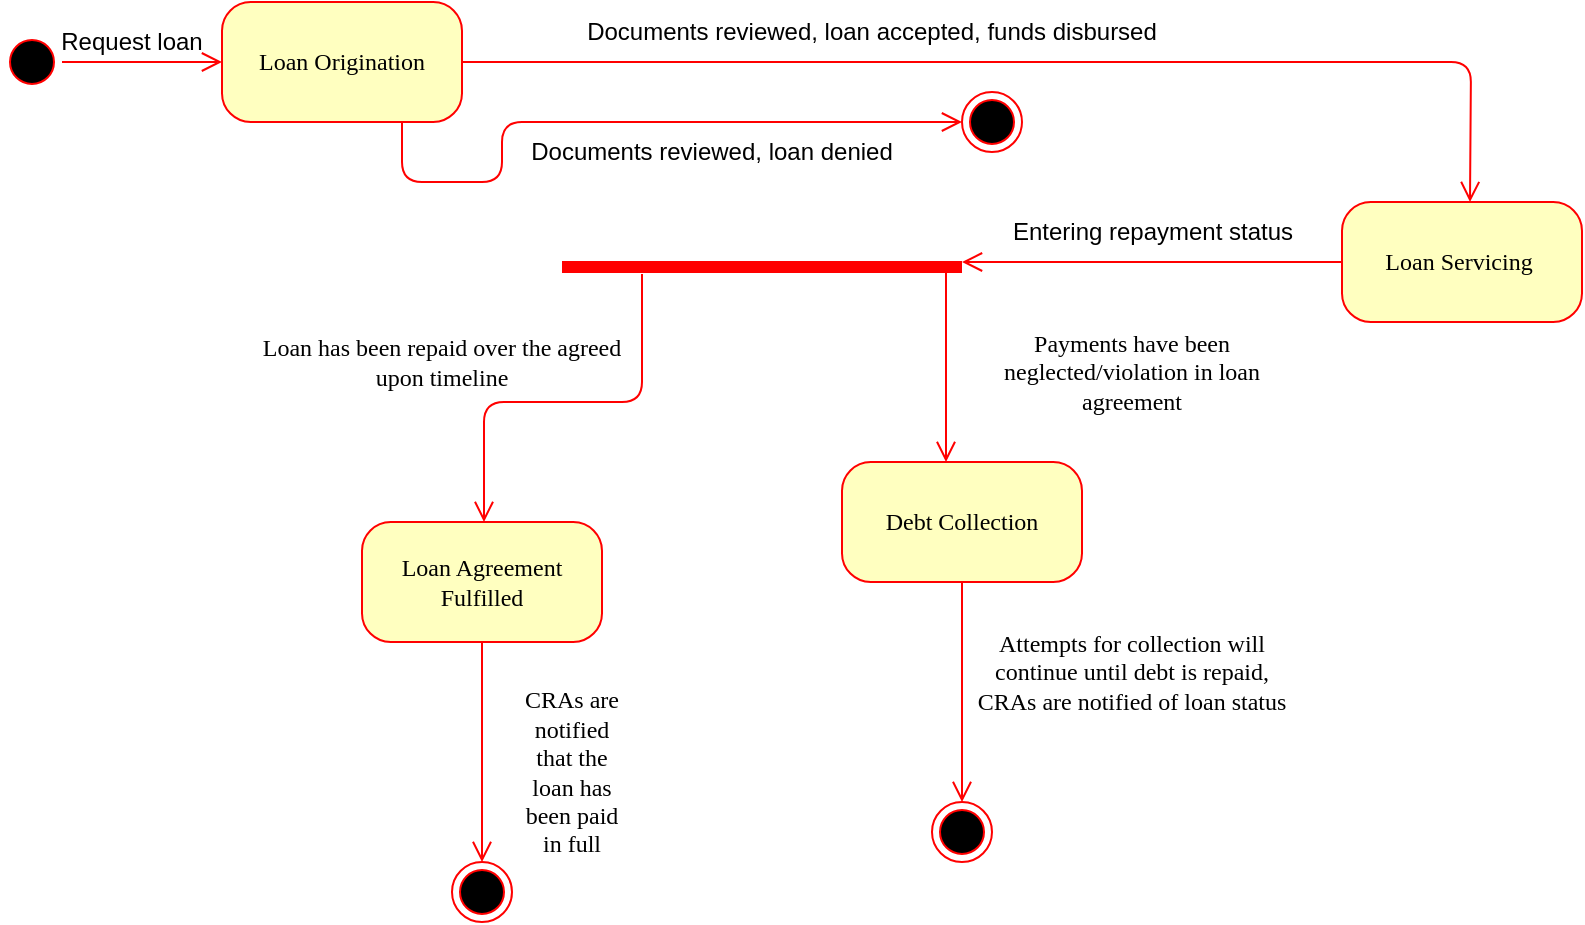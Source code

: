 <mxfile version="22.1.17" type="github">
  <diagram name="Page-1" id="58cdce13-f638-feb5-8d6f-7d28b1aa9fa0">
    <mxGraphModel dx="896" dy="746" grid="1" gridSize="10" guides="1" tooltips="1" connect="1" arrows="1" fold="1" page="1" pageScale="1" pageWidth="1100" pageHeight="850" background="none" math="0" shadow="0">
      <root>
        <mxCell id="0" />
        <mxCell id="1" parent="0" />
        <mxCell id="382b91b5511bd0f7-1" value="" style="ellipse;html=1;shape=startState;fillColor=#000000;strokeColor=#ff0000;rounded=1;shadow=0;comic=0;labelBackgroundColor=none;fontFamily=Verdana;fontSize=12;fontColor=#000000;align=center;direction=south;" parent="1" vertex="1">
          <mxGeometry x="130" y="135" width="30" height="30" as="geometry" />
        </mxCell>
        <mxCell id="382b91b5511bd0f7-5" value="Loan Servicing&amp;nbsp;" style="rounded=1;whiteSpace=wrap;html=1;arcSize=24;fillColor=#ffffc0;strokeColor=#ff0000;shadow=0;comic=0;labelBackgroundColor=none;fontFamily=Verdana;fontSize=12;fontColor=#000000;align=center;" parent="1" vertex="1">
          <mxGeometry x="800" y="220" width="120" height="60" as="geometry" />
        </mxCell>
        <mxCell id="382b91b5511bd0f7-6" value="Loan Origination" style="rounded=1;whiteSpace=wrap;html=1;arcSize=24;fillColor=#ffffc0;strokeColor=#ff0000;shadow=0;comic=0;labelBackgroundColor=none;fontFamily=Verdana;fontSize=12;fontColor=#000000;align=center;" parent="1" vertex="1">
          <mxGeometry x="240" y="120" width="120" height="60" as="geometry" />
        </mxCell>
        <mxCell id="3cde6dad864a17aa-4" style="edgeStyle=orthogonalEdgeStyle;html=1;labelBackgroundColor=none;endArrow=open;endSize=8;strokeColor=#ff0000;fontFamily=Verdana;fontSize=12;align=left;exitX=1;exitY=0.5;exitDx=0;exitDy=0;" parent="1" source="382b91b5511bd0f7-6" edge="1">
          <mxGeometry relative="1" as="geometry">
            <mxPoint x="890" y="260" as="sourcePoint" />
            <mxPoint x="864" y="220" as="targetPoint" />
          </mxGeometry>
        </mxCell>
        <mxCell id="2a3bc250acf0617d-9" style="edgeStyle=orthogonalEdgeStyle;html=1;labelBackgroundColor=none;endArrow=open;endSize=8;strokeColor=#ff0000;fontFamily=Verdana;fontSize=12;align=left;" parent="1" source="382b91b5511bd0f7-1" target="382b91b5511bd0f7-6" edge="1">
          <mxGeometry relative="1" as="geometry" />
        </mxCell>
        <mxCell id="2a3bc250acf0617d-10" style="edgeStyle=orthogonalEdgeStyle;html=1;labelBackgroundColor=none;endArrow=open;endSize=8;strokeColor=#ff0000;fontFamily=Verdana;fontSize=12;align=left;entryX=0;entryY=0.5;entryDx=0;entryDy=0;" parent="1" source="382b91b5511bd0f7-6" target="6rjn2MY__xC60Us_htXu-5" edge="1">
          <mxGeometry relative="1" as="geometry">
            <Array as="points">
              <mxPoint x="330" y="210" />
              <mxPoint x="380" y="210" />
              <mxPoint x="380" y="180" />
            </Array>
            <mxPoint x="480" y="180" as="targetPoint" />
          </mxGeometry>
        </mxCell>
        <mxCell id="6rjn2MY__xC60Us_htXu-1" value="Request loan" style="text;strokeColor=none;align=center;fillColor=none;html=1;verticalAlign=middle;whiteSpace=wrap;rounded=0;" vertex="1" parent="1">
          <mxGeometry x="150" y="120" width="90" height="40" as="geometry" />
        </mxCell>
        <mxCell id="6rjn2MY__xC60Us_htXu-3" value="Documents reviewed, loan accepted, funds disbursed" style="text;strokeColor=none;align=center;fillColor=none;html=1;verticalAlign=middle;whiteSpace=wrap;rounded=0;" vertex="1" parent="1">
          <mxGeometry x="400" y="120" width="330" height="30" as="geometry" />
        </mxCell>
        <mxCell id="6rjn2MY__xC60Us_htXu-4" value="Documents reviewed, loan denied" style="text;strokeColor=none;align=center;fillColor=none;html=1;verticalAlign=middle;whiteSpace=wrap;rounded=0;" vertex="1" parent="1">
          <mxGeometry x="320" y="180" width="330" height="30" as="geometry" />
        </mxCell>
        <mxCell id="6rjn2MY__xC60Us_htXu-5" value="" style="ellipse;html=1;shape=endState;fillColor=#000000;strokeColor=#ff0000;" vertex="1" parent="1">
          <mxGeometry x="610" y="165" width="30" height="30" as="geometry" />
        </mxCell>
        <mxCell id="6rjn2MY__xC60Us_htXu-23" value="" style="edgeStyle=orthogonalEdgeStyle;shape=connector;rounded=1;orthogonalLoop=1;jettySize=auto;html=1;labelBackgroundColor=none;strokeColor=#ff0000;align=left;verticalAlign=middle;fontFamily=Verdana;fontSize=12;fontColor=default;endArrow=open;endSize=8;exitX=0.2;exitY=0.733;exitDx=0;exitDy=0;exitPerimeter=0;" edge="1" parent="1" source="6rjn2MY__xC60Us_htXu-7" target="6rjn2MY__xC60Us_htXu-37">
          <mxGeometry relative="1" as="geometry">
            <mxPoint x="370" y="380" as="targetPoint" />
            <Array as="points">
              <mxPoint x="450" y="320" />
              <mxPoint x="371" y="320" />
            </Array>
          </mxGeometry>
        </mxCell>
        <mxCell id="6rjn2MY__xC60Us_htXu-7" value="" style="shape=line;html=1;strokeWidth=6;strokeColor=#ff0000;" vertex="1" parent="1">
          <mxGeometry x="410" y="245" width="200" height="15" as="geometry" />
        </mxCell>
        <mxCell id="6rjn2MY__xC60Us_htXu-16" value="" style="edgeStyle=orthogonalEdgeStyle;html=1;labelBackgroundColor=none;endArrow=open;endSize=8;strokeColor=#ff0000;fontFamily=Verdana;fontSize=12;align=left;exitX=0;exitY=0.5;exitDx=0;exitDy=0;" edge="1" parent="1" source="382b91b5511bd0f7-5" target="6rjn2MY__xC60Us_htXu-7">
          <mxGeometry width="50" height="50" relative="1" as="geometry">
            <mxPoint x="970" y="320" as="sourcePoint" />
            <mxPoint x="650" y="280" as="targetPoint" />
            <Array as="points">
              <mxPoint x="720" y="250" />
              <mxPoint x="720" y="250" />
            </Array>
          </mxGeometry>
        </mxCell>
        <mxCell id="6rjn2MY__xC60Us_htXu-17" value="Entering repayment status" style="text;html=1;align=center;verticalAlign=middle;resizable=0;points=[];autosize=1;strokeColor=none;fillColor=none;" vertex="1" parent="1">
          <mxGeometry x="625" y="220" width="160" height="30" as="geometry" />
        </mxCell>
        <mxCell id="6rjn2MY__xC60Us_htXu-18" value="" style="edgeStyle=orthogonalEdgeStyle;html=1;labelBackgroundColor=none;endArrow=open;endSize=8;strokeColor=#ff0000;fontFamily=Verdana;fontSize=12;align=left;exitX=0.96;exitY=0.467;exitDx=0;exitDy=0;exitPerimeter=0;" edge="1" parent="1" source="6rjn2MY__xC60Us_htXu-7">
          <mxGeometry width="50" height="50" relative="1" as="geometry">
            <mxPoint x="560" y="260" as="sourcePoint" />
            <mxPoint x="602" y="350" as="targetPoint" />
            <Array as="points" />
          </mxGeometry>
        </mxCell>
        <mxCell id="6rjn2MY__xC60Us_htXu-20" value="Loan has been repaid over the agreed upon timeline" style="text;strokeColor=none;align=center;fillColor=none;html=1;verticalAlign=middle;whiteSpace=wrap;rounded=0;fontSize=12;fontFamily=Verdana;fontColor=default;" vertex="1" parent="1">
          <mxGeometry x="250" y="280" width="200" height="40" as="geometry" />
        </mxCell>
        <mxCell id="6rjn2MY__xC60Us_htXu-22" value="Payments have been neglected/violation in loan agreement" style="text;strokeColor=none;align=center;fillColor=none;html=1;verticalAlign=middle;whiteSpace=wrap;rounded=0;fontSize=12;fontFamily=Verdana;fontColor=default;" vertex="1" parent="1">
          <mxGeometry x="610" y="290" width="170" height="30" as="geometry" />
        </mxCell>
        <mxCell id="6rjn2MY__xC60Us_htXu-33" value="" style="edgeStyle=orthogonalEdgeStyle;shape=connector;rounded=1;orthogonalLoop=1;jettySize=auto;html=1;labelBackgroundColor=none;strokeColor=#ff0000;align=left;verticalAlign=middle;fontFamily=Verdana;fontSize=12;fontColor=default;endArrow=open;endSize=8;" edge="1" parent="1" source="6rjn2MY__xC60Us_htXu-26">
          <mxGeometry relative="1" as="geometry">
            <mxPoint x="610" y="520" as="targetPoint" />
          </mxGeometry>
        </mxCell>
        <mxCell id="6rjn2MY__xC60Us_htXu-26" value="Debt Collection" style="rounded=1;whiteSpace=wrap;html=1;arcSize=24;fillColor=#ffffc0;strokeColor=#ff0000;shadow=0;comic=0;labelBackgroundColor=none;fontFamily=Verdana;fontSize=12;fontColor=#000000;align=center;" vertex="1" parent="1">
          <mxGeometry x="550" y="350" width="120" height="60" as="geometry" />
        </mxCell>
        <mxCell id="6rjn2MY__xC60Us_htXu-31" value="" style="ellipse;html=1;shape=endState;fillColor=#000000;strokeColor=#ff0000;fontFamily=Verdana;fontSize=12;fontColor=default;" vertex="1" parent="1">
          <mxGeometry x="595" y="520" width="30" height="30" as="geometry" />
        </mxCell>
        <mxCell id="6rjn2MY__xC60Us_htXu-34" value="Attempts for collection will continue until debt is repaid, CRAs are notified of loan status" style="text;strokeColor=none;align=center;fillColor=none;html=1;verticalAlign=middle;whiteSpace=wrap;rounded=0;fontSize=12;fontFamily=Verdana;fontColor=default;" vertex="1" parent="1">
          <mxGeometry x="615" y="440" width="160" height="30" as="geometry" />
        </mxCell>
        <mxCell id="6rjn2MY__xC60Us_htXu-40" value="" style="edgeStyle=orthogonalEdgeStyle;shape=connector;rounded=1;orthogonalLoop=1;jettySize=auto;html=1;labelBackgroundColor=none;strokeColor=#ff0000;align=left;verticalAlign=middle;fontFamily=Verdana;fontSize=12;fontColor=default;endArrow=open;endSize=8;" edge="1" parent="1" source="6rjn2MY__xC60Us_htXu-37">
          <mxGeometry relative="1" as="geometry">
            <mxPoint x="370" y="550" as="targetPoint" />
          </mxGeometry>
        </mxCell>
        <mxCell id="6rjn2MY__xC60Us_htXu-37" value="Loan Agreement Fulfilled" style="rounded=1;whiteSpace=wrap;html=1;arcSize=24;fillColor=#ffffc0;strokeColor=#ff0000;shadow=0;comic=0;labelBackgroundColor=none;fontFamily=Verdana;fontSize=12;fontColor=#000000;align=center;" vertex="1" parent="1">
          <mxGeometry x="310" y="380" width="120" height="60" as="geometry" />
        </mxCell>
        <mxCell id="6rjn2MY__xC60Us_htXu-41" value="" style="ellipse;html=1;shape=endState;fillColor=#000000;strokeColor=#ff0000;fontFamily=Verdana;fontSize=12;fontColor=default;" vertex="1" parent="1">
          <mxGeometry x="355" y="550" width="30" height="30" as="geometry" />
        </mxCell>
        <mxCell id="6rjn2MY__xC60Us_htXu-43" value="CRAs are notified that the loan has been paid in full" style="text;strokeColor=none;align=center;fillColor=none;html=1;verticalAlign=middle;whiteSpace=wrap;rounded=0;fontSize=12;fontFamily=Verdana;fontColor=default;" vertex="1" parent="1">
          <mxGeometry x="385" y="490" width="60" height="30" as="geometry" />
        </mxCell>
      </root>
    </mxGraphModel>
  </diagram>
</mxfile>
